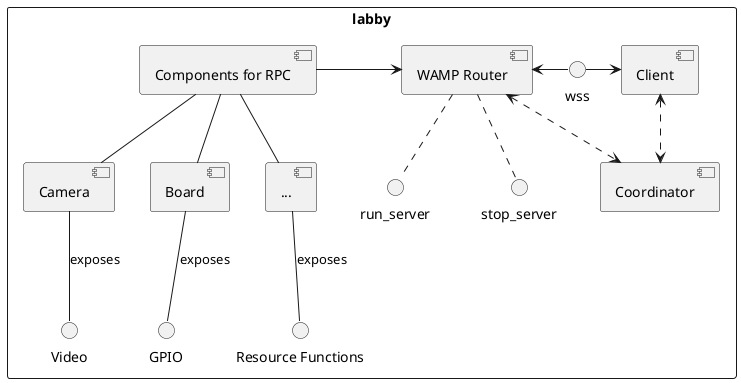 @startuml labby
rectangle "labby" {

   !$router = "WAMP Router"
   !$comps = "Components for RPC"
   !$auth = "wss"
   !$coord = "Coordinator"
   [$comps] -> [$router]
   [$router] <- $auth
   $auth-> [Client]
   ' functions
   [$router] .d. run_server
   ' TODO
   [$router] .d. stop_server
   
   [$comps] -d- [Camera]
   [$comps] -d- [Board]
   [$comps] -d- [...]

   [$router] <..> [$coord]
   [Client] <..> [$coord]
   ' resource capabilities
   [Camera] -d- Video : exposes
   [Board]  -d- GPIO : exposes
   interface "Resource Functions" as RF
   [...]    -d- RF : exposes
}
@enduml
